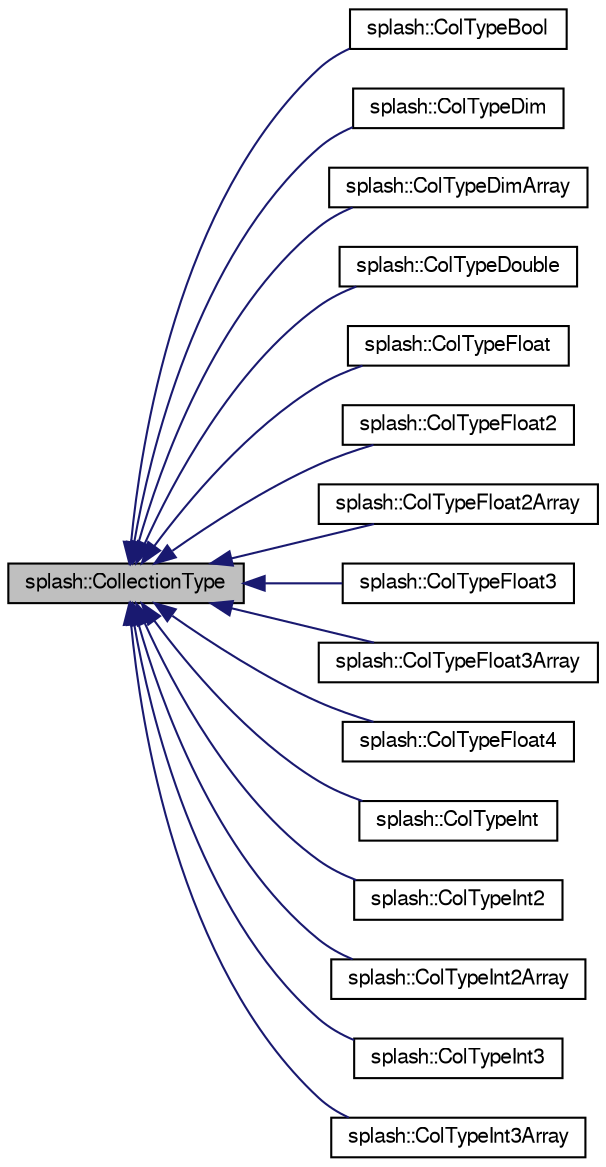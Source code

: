 digraph "splash::CollectionType"
{
  edge [fontname="FreeSans",fontsize="10",labelfontname="FreeSans",labelfontsize="10"];
  node [fontname="FreeSans",fontsize="10",shape=record];
  rankdir="LR";
  Node1 [label="splash::CollectionType",height=0.2,width=0.4,color="black", fillcolor="grey75", style="filled" fontcolor="black"];
  Node1 -> Node2 [dir="back",color="midnightblue",fontsize="10",style="solid",fontname="FreeSans"];
  Node2 [label="splash::ColTypeBool",height=0.2,width=0.4,color="black", fillcolor="white", style="filled",URL="$classsplash_1_1_col_type_bool.html"];
  Node1 -> Node3 [dir="back",color="midnightblue",fontsize="10",style="solid",fontname="FreeSans"];
  Node3 [label="splash::ColTypeDim",height=0.2,width=0.4,color="black", fillcolor="white", style="filled",URL="$classsplash_1_1_col_type_dim.html"];
  Node1 -> Node4 [dir="back",color="midnightblue",fontsize="10",style="solid",fontname="FreeSans"];
  Node4 [label="splash::ColTypeDimArray",height=0.2,width=0.4,color="black", fillcolor="white", style="filled",URL="$classsplash_1_1_col_type_dim_array.html"];
  Node1 -> Node5 [dir="back",color="midnightblue",fontsize="10",style="solid",fontname="FreeSans"];
  Node5 [label="splash::ColTypeDouble",height=0.2,width=0.4,color="black", fillcolor="white", style="filled",URL="$classsplash_1_1_col_type_double.html"];
  Node1 -> Node6 [dir="back",color="midnightblue",fontsize="10",style="solid",fontname="FreeSans"];
  Node6 [label="splash::ColTypeFloat",height=0.2,width=0.4,color="black", fillcolor="white", style="filled",URL="$classsplash_1_1_col_type_float.html"];
  Node1 -> Node7 [dir="back",color="midnightblue",fontsize="10",style="solid",fontname="FreeSans"];
  Node7 [label="splash::ColTypeFloat2",height=0.2,width=0.4,color="black", fillcolor="white", style="filled",URL="$classsplash_1_1_col_type_float2.html"];
  Node1 -> Node8 [dir="back",color="midnightblue",fontsize="10",style="solid",fontname="FreeSans"];
  Node8 [label="splash::ColTypeFloat2Array",height=0.2,width=0.4,color="black", fillcolor="white", style="filled",URL="$classsplash_1_1_col_type_float2_array.html"];
  Node1 -> Node9 [dir="back",color="midnightblue",fontsize="10",style="solid",fontname="FreeSans"];
  Node9 [label="splash::ColTypeFloat3",height=0.2,width=0.4,color="black", fillcolor="white", style="filled",URL="$classsplash_1_1_col_type_float3.html"];
  Node1 -> Node10 [dir="back",color="midnightblue",fontsize="10",style="solid",fontname="FreeSans"];
  Node10 [label="splash::ColTypeFloat3Array",height=0.2,width=0.4,color="black", fillcolor="white", style="filled",URL="$classsplash_1_1_col_type_float3_array.html"];
  Node1 -> Node11 [dir="back",color="midnightblue",fontsize="10",style="solid",fontname="FreeSans"];
  Node11 [label="splash::ColTypeFloat4",height=0.2,width=0.4,color="black", fillcolor="white", style="filled",URL="$classsplash_1_1_col_type_float4.html"];
  Node1 -> Node12 [dir="back",color="midnightblue",fontsize="10",style="solid",fontname="FreeSans"];
  Node12 [label="splash::ColTypeInt",height=0.2,width=0.4,color="black", fillcolor="white", style="filled",URL="$classsplash_1_1_col_type_int.html"];
  Node1 -> Node13 [dir="back",color="midnightblue",fontsize="10",style="solid",fontname="FreeSans"];
  Node13 [label="splash::ColTypeInt2",height=0.2,width=0.4,color="black", fillcolor="white", style="filled",URL="$classsplash_1_1_col_type_int2.html"];
  Node1 -> Node14 [dir="back",color="midnightblue",fontsize="10",style="solid",fontname="FreeSans"];
  Node14 [label="splash::ColTypeInt2Array",height=0.2,width=0.4,color="black", fillcolor="white", style="filled",URL="$classsplash_1_1_col_type_int2_array.html"];
  Node1 -> Node15 [dir="back",color="midnightblue",fontsize="10",style="solid",fontname="FreeSans"];
  Node15 [label="splash::ColTypeInt3",height=0.2,width=0.4,color="black", fillcolor="white", style="filled",URL="$classsplash_1_1_col_type_int3.html"];
  Node1 -> Node16 [dir="back",color="midnightblue",fontsize="10",style="solid",fontname="FreeSans"];
  Node16 [label="splash::ColTypeInt3Array",height=0.2,width=0.4,color="black", fillcolor="white", style="filled",URL="$classsplash_1_1_col_type_int3_array.html"];
}
